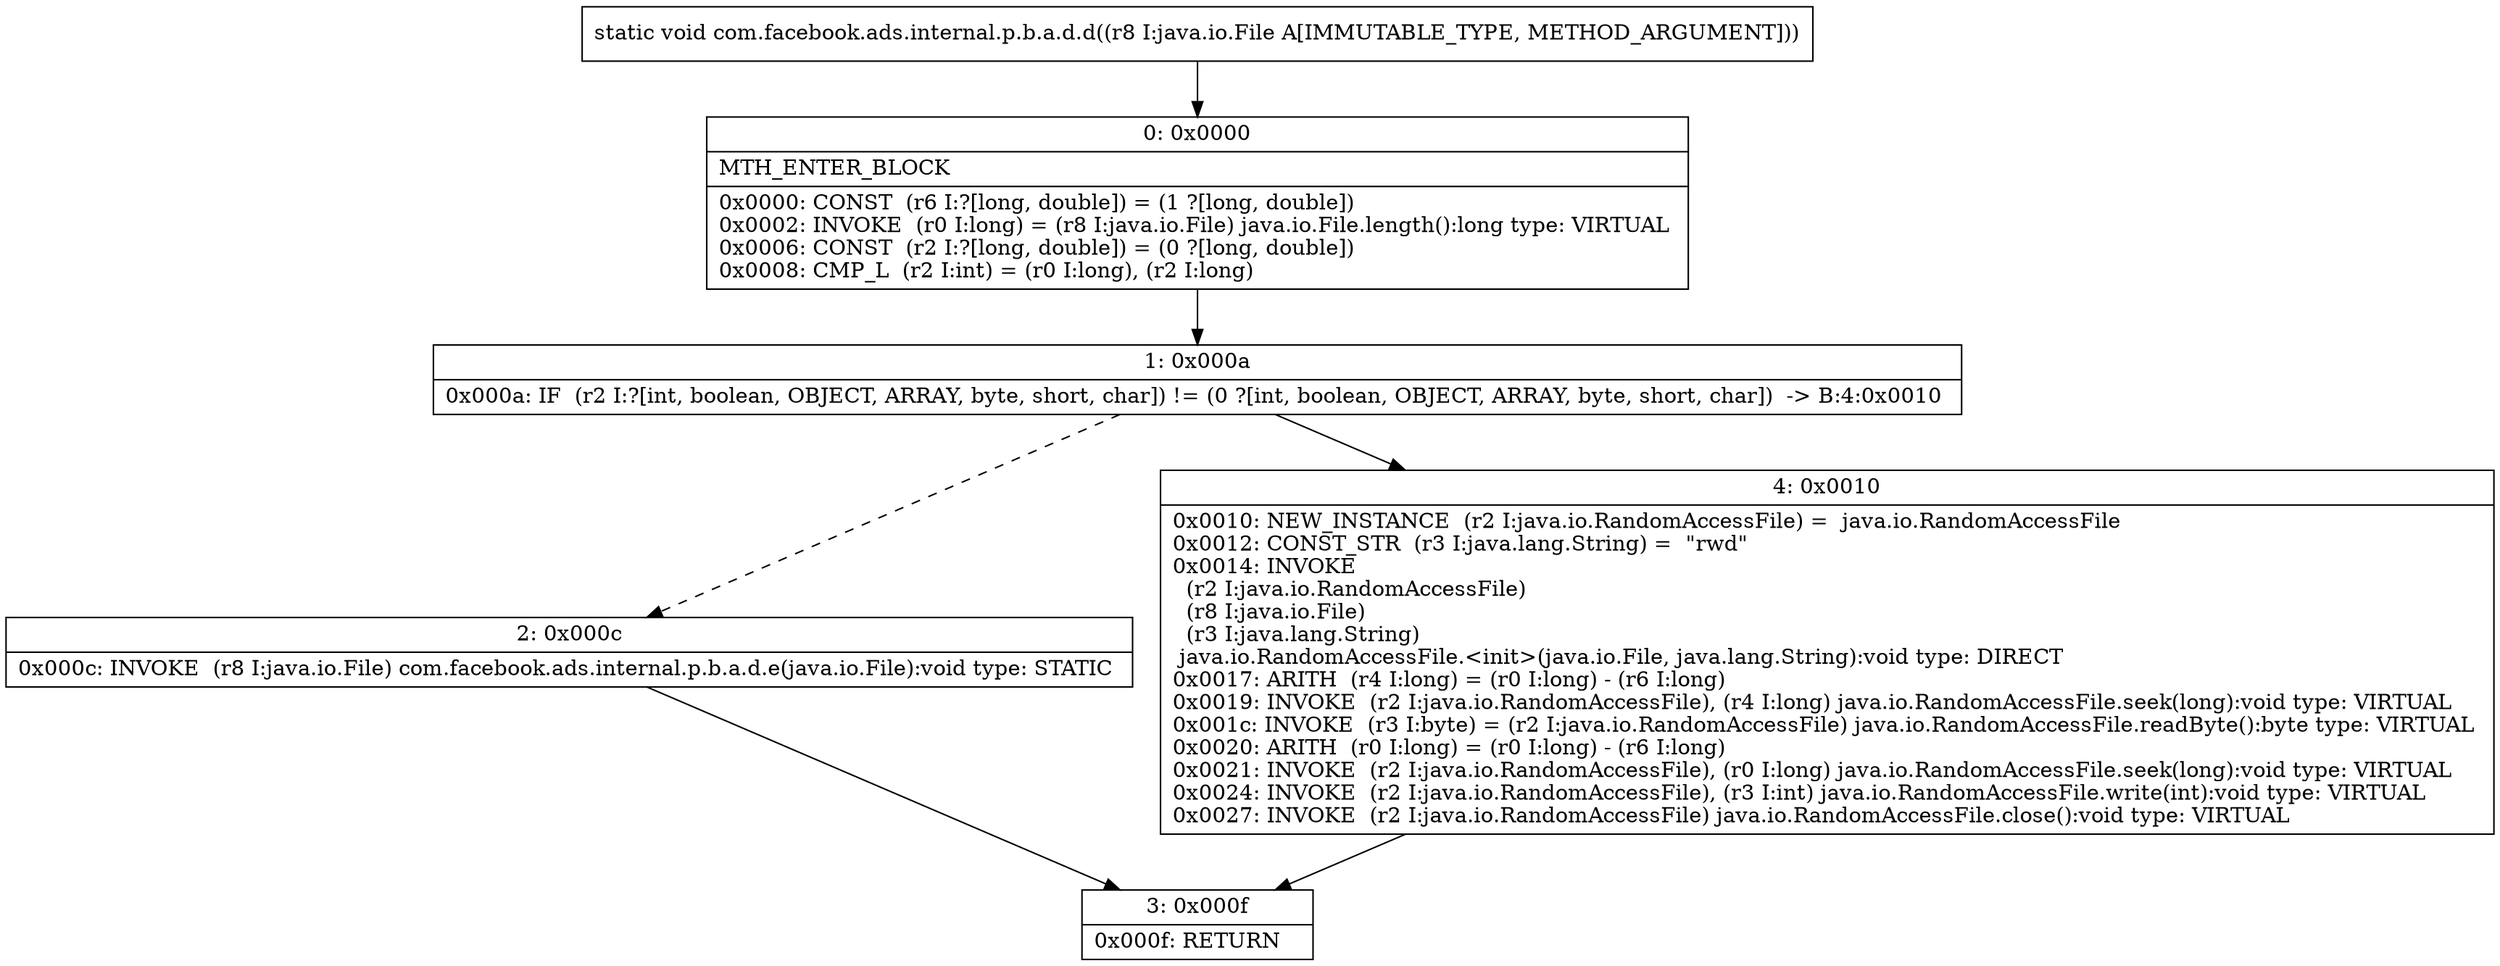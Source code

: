 digraph "CFG forcom.facebook.ads.internal.p.b.a.d.d(Ljava\/io\/File;)V" {
Node_0 [shape=record,label="{0\:\ 0x0000|MTH_ENTER_BLOCK\l|0x0000: CONST  (r6 I:?[long, double]) = (1 ?[long, double]) \l0x0002: INVOKE  (r0 I:long) = (r8 I:java.io.File) java.io.File.length():long type: VIRTUAL \l0x0006: CONST  (r2 I:?[long, double]) = (0 ?[long, double]) \l0x0008: CMP_L  (r2 I:int) = (r0 I:long), (r2 I:long) \l}"];
Node_1 [shape=record,label="{1\:\ 0x000a|0x000a: IF  (r2 I:?[int, boolean, OBJECT, ARRAY, byte, short, char]) != (0 ?[int, boolean, OBJECT, ARRAY, byte, short, char])  \-\> B:4:0x0010 \l}"];
Node_2 [shape=record,label="{2\:\ 0x000c|0x000c: INVOKE  (r8 I:java.io.File) com.facebook.ads.internal.p.b.a.d.e(java.io.File):void type: STATIC \l}"];
Node_3 [shape=record,label="{3\:\ 0x000f|0x000f: RETURN   \l}"];
Node_4 [shape=record,label="{4\:\ 0x0010|0x0010: NEW_INSTANCE  (r2 I:java.io.RandomAccessFile) =  java.io.RandomAccessFile \l0x0012: CONST_STR  (r3 I:java.lang.String) =  \"rwd\" \l0x0014: INVOKE  \l  (r2 I:java.io.RandomAccessFile)\l  (r8 I:java.io.File)\l  (r3 I:java.lang.String)\l java.io.RandomAccessFile.\<init\>(java.io.File, java.lang.String):void type: DIRECT \l0x0017: ARITH  (r4 I:long) = (r0 I:long) \- (r6 I:long) \l0x0019: INVOKE  (r2 I:java.io.RandomAccessFile), (r4 I:long) java.io.RandomAccessFile.seek(long):void type: VIRTUAL \l0x001c: INVOKE  (r3 I:byte) = (r2 I:java.io.RandomAccessFile) java.io.RandomAccessFile.readByte():byte type: VIRTUAL \l0x0020: ARITH  (r0 I:long) = (r0 I:long) \- (r6 I:long) \l0x0021: INVOKE  (r2 I:java.io.RandomAccessFile), (r0 I:long) java.io.RandomAccessFile.seek(long):void type: VIRTUAL \l0x0024: INVOKE  (r2 I:java.io.RandomAccessFile), (r3 I:int) java.io.RandomAccessFile.write(int):void type: VIRTUAL \l0x0027: INVOKE  (r2 I:java.io.RandomAccessFile) java.io.RandomAccessFile.close():void type: VIRTUAL \l}"];
MethodNode[shape=record,label="{static void com.facebook.ads.internal.p.b.a.d.d((r8 I:java.io.File A[IMMUTABLE_TYPE, METHOD_ARGUMENT])) }"];
MethodNode -> Node_0;
Node_0 -> Node_1;
Node_1 -> Node_2[style=dashed];
Node_1 -> Node_4;
Node_2 -> Node_3;
Node_4 -> Node_3;
}

